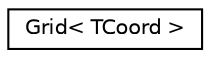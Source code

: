 digraph "Graphical Class Hierarchy"
{
  edge [fontname="Helvetica",fontsize="10",labelfontname="Helvetica",labelfontsize="10"];
  node [fontname="Helvetica",fontsize="10",shape=record];
  rankdir="LR";
  Node1 [label="Grid\< TCoord \>",height=0.2,width=0.4,color="black", fillcolor="white", style="filled",URL="$classGrid.html"];
}
